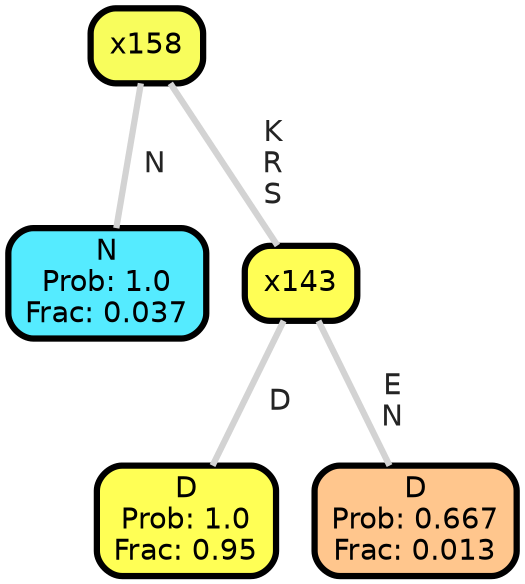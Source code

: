 graph Tree {
node [shape=box, style="filled, rounded",color="black",penwidth="3",fontcolor="black",                 fontname=helvetica] ;
graph [ranksep="0 equally", splines=straight,                 bgcolor=transparent, dpi=200] ;
edge [fontname=helvetica, fontweight=bold,fontcolor=grey14,color=lightgray] ;
0 [label="N
Prob: 1.0
Frac: 0.037", fillcolor="#55ebff"] ;
1 [label="x158", fillcolor="#f8fd5c"] ;
2 [label="D
Prob: 1.0
Frac: 0.95", fillcolor="#ffff55"] ;
3 [label="x143", fillcolor="#fffe55"] ;
4 [label="D
Prob: 0.667
Frac: 0.013", fillcolor="#ffc68d"] ;
1 -- 0 [label=" N",penwidth=3] ;
1 -- 3 [label=" K\n R\n S",penwidth=3] ;
3 -- 2 [label=" D",penwidth=3] ;
3 -- 4 [label=" E\n N",penwidth=3] ;
{rank = same;}}
